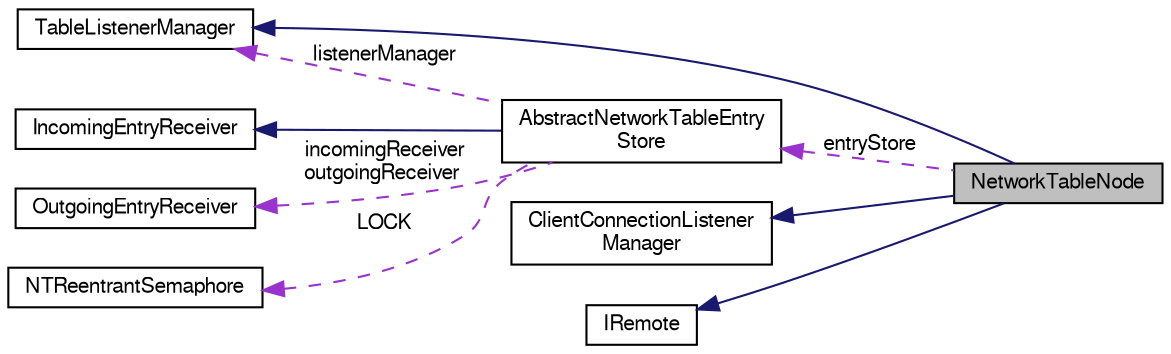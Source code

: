 digraph "NetworkTableNode"
{
  bgcolor="transparent";
  edge [fontname="FreeSans",fontsize="10",labelfontname="FreeSans",labelfontsize="10"];
  node [fontname="FreeSans",fontsize="10",shape=record];
  rankdir="LR";
  Node1 [label="NetworkTableNode",height=0.2,width=0.4,color="black", fillcolor="grey75", style="filled" fontcolor="black"];
  Node2 -> Node1 [dir="back",color="midnightblue",fontsize="10",style="solid",fontname="FreeSans"];
  Node2 [label="TableListenerManager",height=0.2,width=0.4,color="black",URL="$class_table_listener_manager.html"];
  Node3 -> Node1 [dir="back",color="midnightblue",fontsize="10",style="solid",fontname="FreeSans"];
  Node3 [label="ClientConnectionListener\lManager",height=0.2,width=0.4,color="black",URL="$class_client_connection_listener_manager.html"];
  Node4 -> Node1 [dir="back",color="midnightblue",fontsize="10",style="solid",fontname="FreeSans"];
  Node4 [label="IRemote",height=0.2,width=0.4,color="black",URL="$class_i_remote.html"];
  Node5 -> Node1 [dir="back",color="darkorchid3",fontsize="10",style="dashed",label=" entryStore" ,fontname="FreeSans"];
  Node5 [label="AbstractNetworkTableEntry\lStore",height=0.2,width=0.4,color="black",URL="$class_abstract_network_table_entry_store.html"];
  Node6 -> Node5 [dir="back",color="midnightblue",fontsize="10",style="solid",fontname="FreeSans"];
  Node6 [label="IncomingEntryReceiver",height=0.2,width=0.4,color="black",URL="$class_incoming_entry_receiver.html"];
  Node2 -> Node5 [dir="back",color="darkorchid3",fontsize="10",style="dashed",label=" listenerManager" ,fontname="FreeSans"];
  Node7 -> Node5 [dir="back",color="darkorchid3",fontsize="10",style="dashed",label=" incomingReceiver\noutgoingReceiver" ,fontname="FreeSans"];
  Node7 [label="OutgoingEntryReceiver",height=0.2,width=0.4,color="black",URL="$class_outgoing_entry_receiver.html"];
  Node8 -> Node5 [dir="back",color="darkorchid3",fontsize="10",style="dashed",label=" LOCK" ,fontname="FreeSans"];
  Node8 [label="NTReentrantSemaphore",height=0.2,width=0.4,color="black",URL="$class_n_t_reentrant_semaphore.html"];
}
